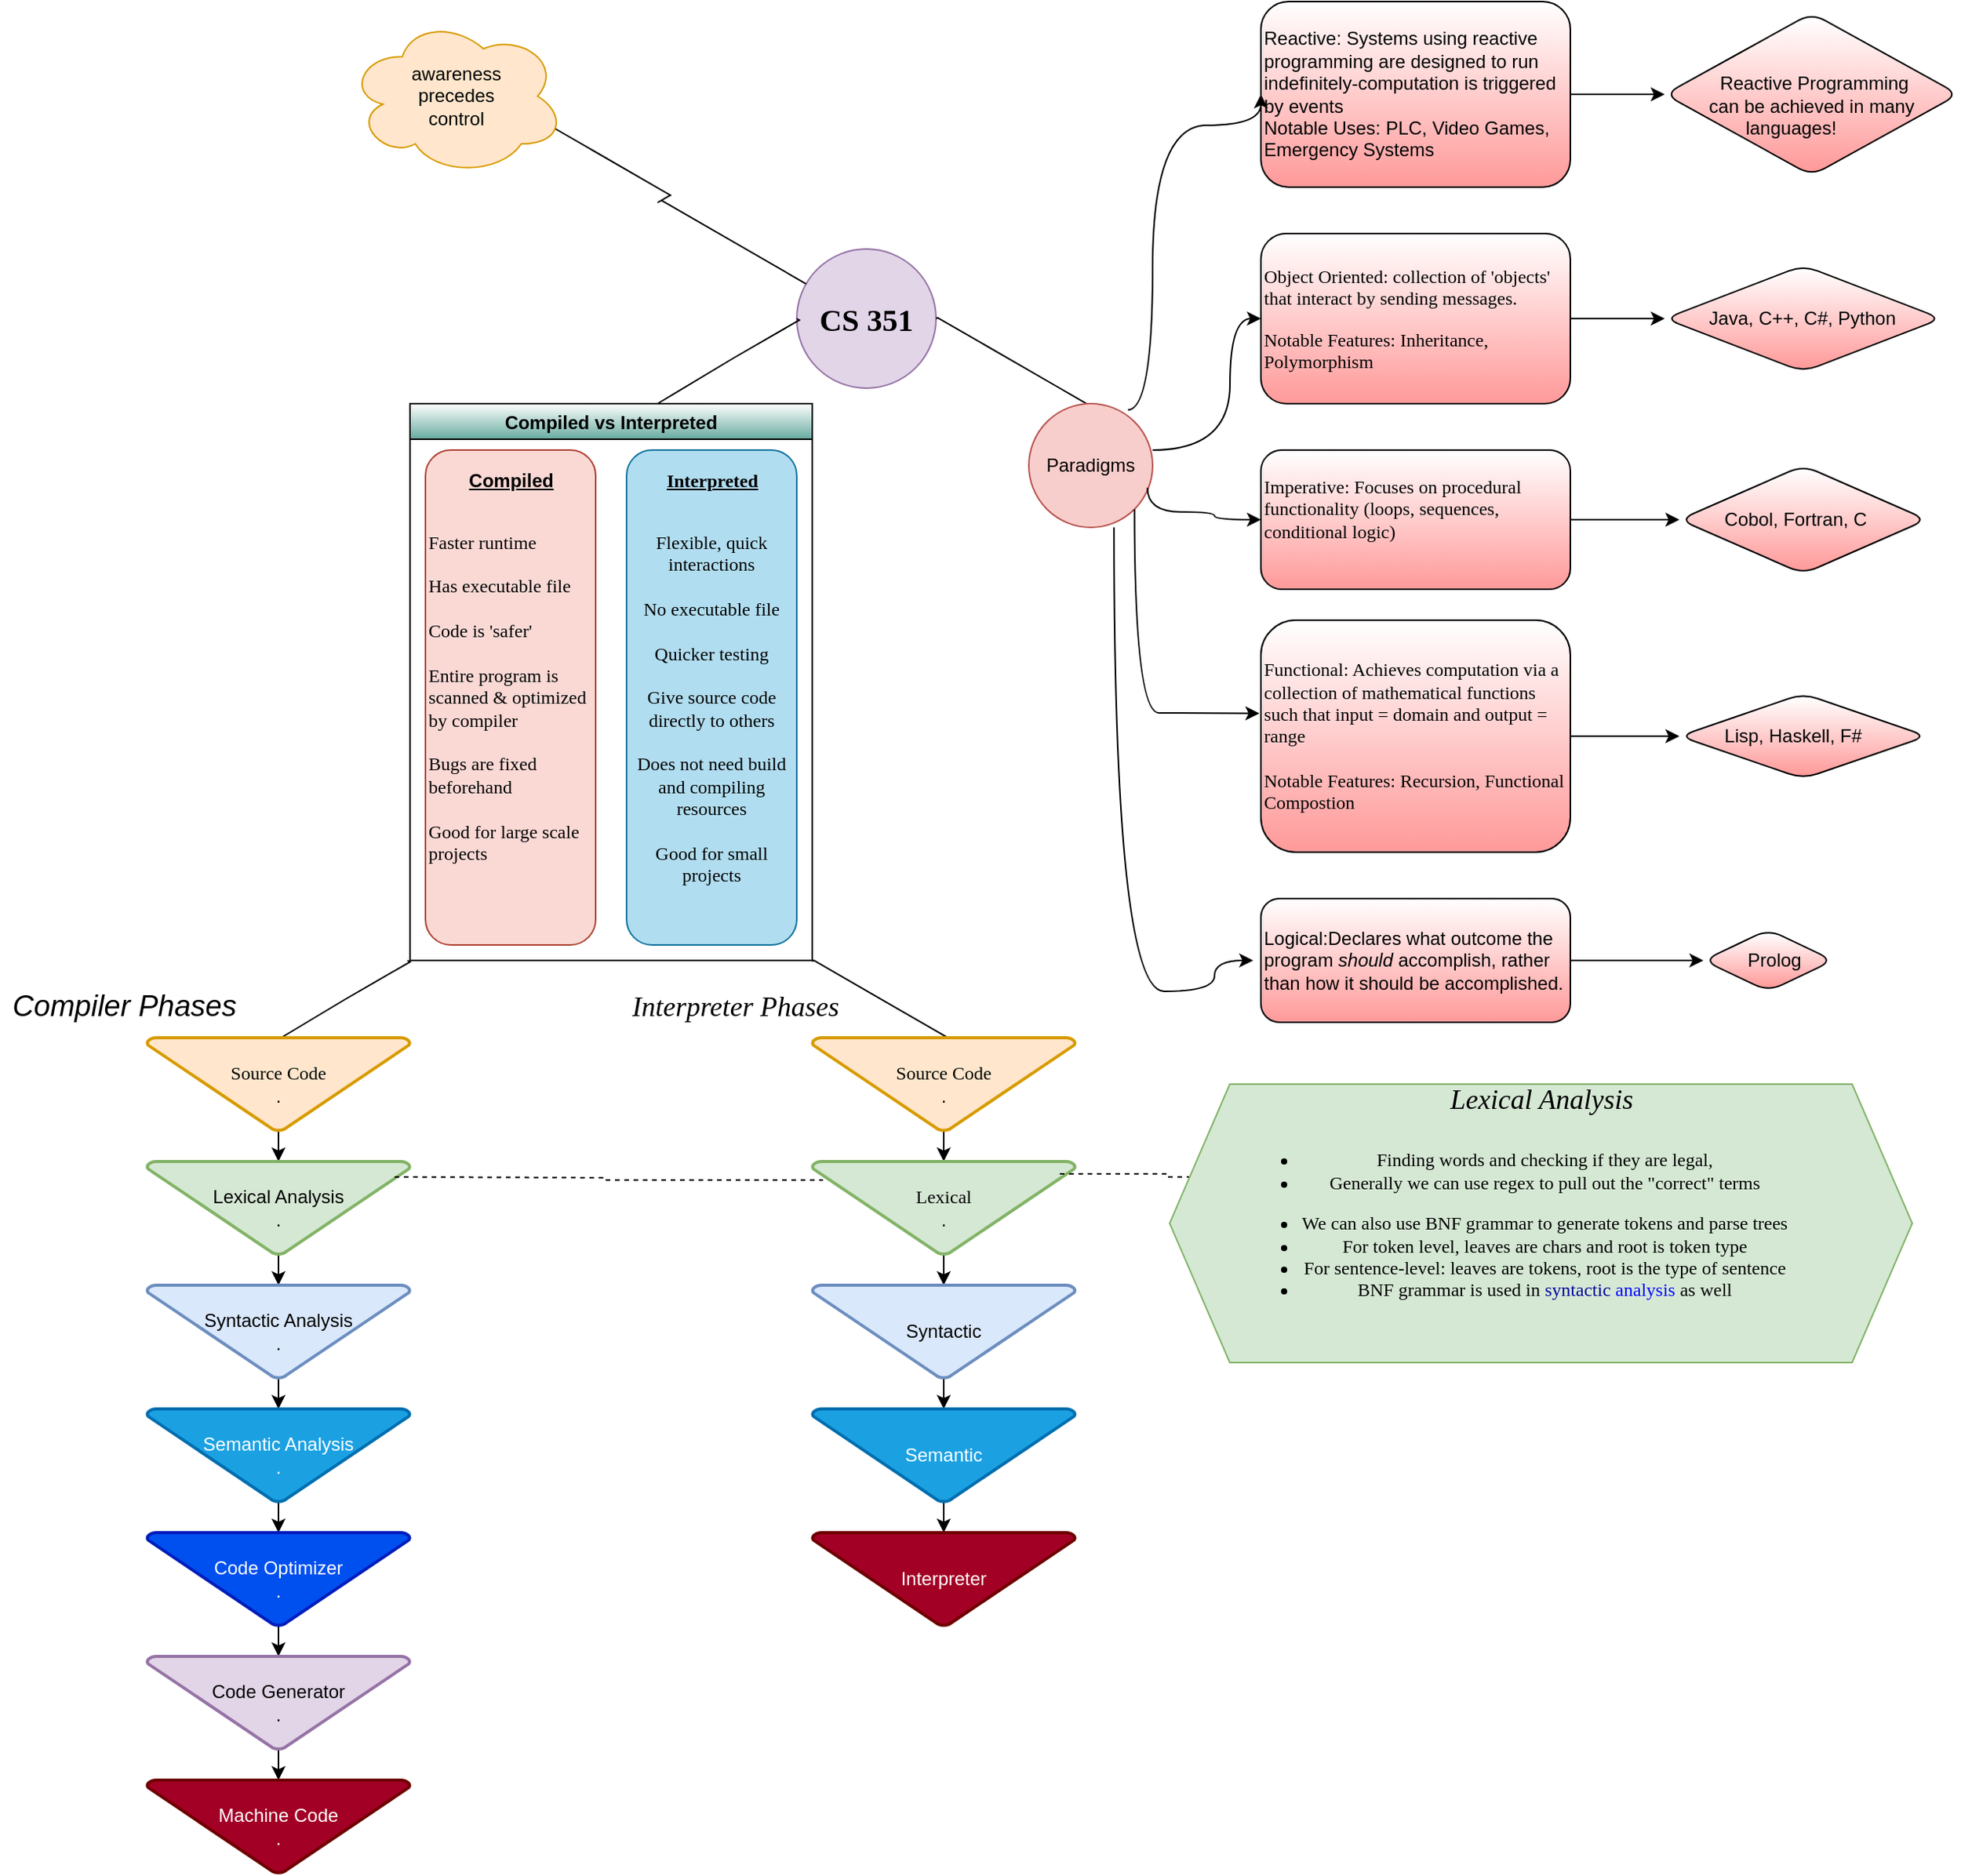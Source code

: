 <mxfile version="15.4.0" type="device"><diagram id="TP1EAcC7Js7XEslH4RAD" name="Page-1"><mxGraphModel dx="2523" dy="2018" grid="1" gridSize="10" guides="1" tooltips="1" connect="1" arrows="1" fold="1" page="1" pageScale="1" pageWidth="850" pageHeight="1100" math="0" shadow="0"><root><mxCell id="0"/><mxCell id="1" parent="0"/><mxCell id="St1mSzt6UjHZU76XyKb6-3" value="&lt;font style=&quot;font-size: 20px&quot;&gt;&lt;b&gt;&lt;font style=&quot;font-size: 20px&quot; face=&quot;Verdana&quot;&gt;CS 351&lt;br&gt;&lt;/font&gt;&lt;/b&gt;&lt;/font&gt;" style="ellipse;whiteSpace=wrap;html=1;aspect=fixed;fillColor=#e1d5e7;strokeColor=#9673a6;" vertex="1" parent="1"><mxGeometry x="380" width="90" height="90" as="geometry"/></mxCell><mxCell id="St1mSzt6UjHZU76XyKb6-9" value="" style="edgeStyle=isometricEdgeStyle;endArrow=none;html=1;elbow=vertical;rounded=0;entryX=0;entryY=0.5;entryDx=0;entryDy=0;" edge="1" parent="1" target="St1mSzt6UjHZU76XyKb6-3"><mxGeometry width="50" height="100" relative="1" as="geometry"><mxPoint x="290" y="100" as="sourcePoint"/><mxPoint x="393.8" y="70" as="targetPoint"/><Array as="points"><mxPoint x="340" y="70"/></Array></mxGeometry></mxCell><mxCell id="St1mSzt6UjHZU76XyKb6-10" value="" style="edgeStyle=isometricEdgeStyle;endArrow=none;html=1;rounded=0;entryX=1;entryY=0.5;entryDx=0;entryDy=0;" edge="1" parent="1" target="St1mSzt6UjHZU76XyKb6-3"><mxGeometry width="50" height="100" relative="1" as="geometry"><mxPoint x="570" y="100" as="sourcePoint"/><mxPoint x="545.8" y="100" as="targetPoint"/><Array as="points"><mxPoint x="550" y="90"/></Array></mxGeometry></mxCell><mxCell id="St1mSzt6UjHZU76XyKb6-12" value="Paradigms" style="ellipse;whiteSpace=wrap;html=1;aspect=fixed;fillColor=#f8cecc;strokeColor=#b85450;" vertex="1" parent="1"><mxGeometry x="530" y="100" width="80" height="80" as="geometry"/></mxCell><mxCell id="St1mSzt6UjHZU76XyKb6-14" value="" style="curved=1;endArrow=classic;html=1;rounded=0;edgeStyle=orthogonalEdgeStyle;entryX=0;entryY=0.5;entryDx=0;entryDy=0;" edge="1" parent="1" target="St1mSzt6UjHZU76XyKb6-15"><mxGeometry width="50" height="50" relative="1" as="geometry"><mxPoint x="610" y="130" as="sourcePoint"/><mxPoint x="680" y="80" as="targetPoint"/><Array as="points"><mxPoint x="660" y="130"/><mxPoint x="660" y="45"/></Array></mxGeometry></mxCell><mxCell id="St1mSzt6UjHZU76XyKb6-18" value="" style="edgeStyle=orthogonalEdgeStyle;rounded=0;orthogonalLoop=1;jettySize=auto;html=1;" edge="1" parent="1" source="St1mSzt6UjHZU76XyKb6-15" target="St1mSzt6UjHZU76XyKb6-17"><mxGeometry relative="1" as="geometry"/></mxCell><mxCell id="St1mSzt6UjHZU76XyKb6-15" value="&lt;p style=&quot;line-height: 120%&quot;&gt;&lt;font face=&quot;Verdana&quot;&gt;Object Oriented: collection of 'objects' that interact by sending messages. &lt;br&gt;&lt;/font&gt;&lt;/p&gt;&lt;p style=&quot;line-height: 120%&quot;&gt;&lt;font face=&quot;Verdana&quot;&gt;Notable Features: Inheritance, Polymorphism&lt;/font&gt;&lt;/p&gt;" style="rounded=1;whiteSpace=wrap;html=1;align=left;gradientDirection=south;gradientColor=#FF9999;" vertex="1" parent="1"><mxGeometry x="680" y="-10" width="200" height="110" as="geometry"/></mxCell><mxCell id="St1mSzt6UjHZU76XyKb6-21" value="" style="edgeStyle=orthogonalEdgeStyle;rounded=0;orthogonalLoop=1;jettySize=auto;html=1;" edge="1" parent="1" source="St1mSzt6UjHZU76XyKb6-16" target="St1mSzt6UjHZU76XyKb6-20"><mxGeometry relative="1" as="geometry"/></mxCell><mxCell id="St1mSzt6UjHZU76XyKb6-16" value="&lt;div&gt;&lt;font face=&quot;Verdana&quot;&gt;Imperative: Focuses on procedural functionality (loops, sequences, conditional logic)&lt;/font&gt;&lt;/div&gt;&lt;div&gt;&lt;br&gt;&lt;/div&gt;" style="rounded=1;whiteSpace=wrap;html=1;align=left;gradientDirection=south;gradientColor=#FF9999;" vertex="1" parent="1"><mxGeometry x="680" y="130" width="200" height="90" as="geometry"/></mxCell><mxCell id="St1mSzt6UjHZU76XyKb6-17" value="&lt;span style=&quot;white-space: pre&quot;&gt;&#9;&lt;/span&gt;Java, C++, C#, Python" style="rhombus;whiteSpace=wrap;html=1;rounded=1;align=left;gradientColor=#FF9999;gradientDirection=south;" vertex="1" parent="1"><mxGeometry x="941" y="10.63" width="179" height="68.75" as="geometry"/></mxCell><mxCell id="St1mSzt6UjHZU76XyKb6-20" value="&lt;span style=&quot;white-space: pre&quot;&gt;&#9;&lt;/span&gt;Cobol, Fortran, C" style="rhombus;whiteSpace=wrap;html=1;rounded=1;align=left;gradientColor=#FF9999;gradientDirection=south;" vertex="1" parent="1"><mxGeometry x="950.5" y="140" width="160" height="70" as="geometry"/></mxCell><mxCell id="St1mSzt6UjHZU76XyKb6-22" value="" style="curved=1;endArrow=classic;html=1;rounded=0;edgeStyle=orthogonalEdgeStyle;entryX=0;entryY=0.5;entryDx=0;entryDy=0;exitX=0.958;exitY=0.679;exitDx=0;exitDy=0;exitPerimeter=0;" edge="1" parent="1" source="St1mSzt6UjHZU76XyKb6-12" target="St1mSzt6UjHZU76XyKb6-16"><mxGeometry width="50" height="50" relative="1" as="geometry"><mxPoint x="610" y="160" as="sourcePoint"/><mxPoint x="660" y="230" as="targetPoint"/><Array as="points"><mxPoint x="607" y="170"/><mxPoint x="650" y="170"/><mxPoint x="650" y="175"/></Array></mxGeometry></mxCell><mxCell id="St1mSzt6UjHZU76XyKb6-26" value="" style="edgeStyle=orthogonalEdgeStyle;rounded=0;orthogonalLoop=1;jettySize=auto;html=1;" edge="1" parent="1" source="St1mSzt6UjHZU76XyKb6-23" target="St1mSzt6UjHZU76XyKb6-25"><mxGeometry relative="1" as="geometry"/></mxCell><mxCell id="St1mSzt6UjHZU76XyKb6-23" value="&lt;div&gt;&lt;font face=&quot;Verdana&quot;&gt;Functional: Achieves computation via a collection of mathematical functions such that input = domain and output = range&lt;/font&gt;&lt;/div&gt;&lt;div&gt;&lt;font face=&quot;Verdana&quot;&gt;&lt;br&gt;&lt;/font&gt;&lt;/div&gt;&lt;div&gt;&lt;font face=&quot;Verdana&quot;&gt;Notable Features: Recursion, Functional Compostion&lt;/font&gt;&lt;br&gt;&lt;/div&gt;" style="rounded=1;whiteSpace=wrap;html=1;align=left;gradientDirection=south;gradientColor=#FF9999;" vertex="1" parent="1"><mxGeometry x="680" y="240" width="200" height="150" as="geometry"/></mxCell><mxCell id="St1mSzt6UjHZU76XyKb6-24" value="" style="curved=1;endArrow=classic;html=1;rounded=0;edgeStyle=orthogonalEdgeStyle;exitX=1;exitY=1;exitDx=0;exitDy=0;entryX=-0.005;entryY=0.402;entryDx=0;entryDy=0;entryPerimeter=0;" edge="1" parent="1" source="St1mSzt6UjHZU76XyKb6-12" target="St1mSzt6UjHZU76XyKb6-23"><mxGeometry width="50" height="50" relative="1" as="geometry"><mxPoint x="580" y="300" as="sourcePoint"/><mxPoint x="630" y="250" as="targetPoint"/><Array as="points"><mxPoint x="598" y="300"/><mxPoint x="630" y="300"/></Array></mxGeometry></mxCell><mxCell id="St1mSzt6UjHZU76XyKb6-25" value="&lt;span style=&quot;white-space: pre&quot;&gt;&#9;&lt;/span&gt;Lisp, Haskell, F#" style="rhombus;whiteSpace=wrap;html=1;rounded=1;align=left;gradientColor=#FF9999;gradientDirection=south;" vertex="1" parent="1"><mxGeometry x="950.5" y="287.5" width="160" height="55" as="geometry"/></mxCell><mxCell id="St1mSzt6UjHZU76XyKb6-31" value="" style="edgeStyle=orthogonalEdgeStyle;rounded=0;orthogonalLoop=1;jettySize=auto;html=1;" edge="1" parent="1" source="St1mSzt6UjHZU76XyKb6-27" target="St1mSzt6UjHZU76XyKb6-30"><mxGeometry relative="1" as="geometry"/></mxCell><mxCell id="St1mSzt6UjHZU76XyKb6-27" value="&lt;div&gt;Reactive: Systems using reactive programming are designed to run indefinitely-computation is triggered by events &lt;br&gt;&lt;/div&gt;&lt;div&gt;Notable Uses: PLC, Video Games, Emergency Systems&lt;br&gt;&lt;/div&gt;" style="rounded=1;whiteSpace=wrap;html=1;align=left;gradientDirection=south;gradientColor=#FF9999;" vertex="1" parent="1"><mxGeometry x="680" y="-160" width="200" height="120" as="geometry"/></mxCell><mxCell id="St1mSzt6UjHZU76XyKb6-28" value="" style="curved=1;endArrow=classic;html=1;rounded=0;edgeStyle=orthogonalEdgeStyle;entryX=0;entryY=0.5;entryDx=0;entryDy=0;exitX=0.8;exitY=0.05;exitDx=0;exitDy=0;exitPerimeter=0;" edge="1" parent="1" source="St1mSzt6UjHZU76XyKb6-12" target="St1mSzt6UjHZU76XyKb6-27"><mxGeometry width="50" height="50" relative="1" as="geometry"><mxPoint x="610" y="90" as="sourcePoint"/><mxPoint x="640" y="-50" as="targetPoint"/><Array as="points"><mxPoint x="610" y="104"/><mxPoint x="610" y="-80"/><mxPoint x="680" y="-80"/></Array></mxGeometry></mxCell><mxCell id="St1mSzt6UjHZU76XyKb6-30" value="&lt;div align=&quot;center&quot;&gt;&lt;span style=&quot;white-space: pre&quot;&gt;&#9;&lt;/span&gt;&lt;/div&gt;&lt;div align=&quot;center&quot;&gt;&lt;span style=&quot;white-space: pre&quot;&gt;&#9;&lt;/span&gt;&amp;nbsp;&lt;span style=&quot;white-space: pre&quot;&gt;&lt;/span&gt;Reactive Programming &lt;br&gt;&lt;/div&gt;&lt;div align=&quot;center&quot;&gt;&lt;span style=&quot;white-space: pre&quot;&gt;&#9;&lt;/span&gt;can be achieved in many &lt;br&gt;&lt;/div&gt;&lt;div align=&quot;center&quot;&gt;languages!&lt;/div&gt;" style="rhombus;whiteSpace=wrap;html=1;rounded=1;align=left;gradientColor=#FF9999;gradientDirection=south;" vertex="1" parent="1"><mxGeometry x="941" y="-152.5" width="190" height="105" as="geometry"/></mxCell><mxCell id="St1mSzt6UjHZU76XyKb6-35" value="" style="edgeStyle=orthogonalEdgeStyle;rounded=0;orthogonalLoop=1;jettySize=auto;html=1;" edge="1" parent="1" source="St1mSzt6UjHZU76XyKb6-32" target="St1mSzt6UjHZU76XyKb6-34"><mxGeometry relative="1" as="geometry"/></mxCell><mxCell id="St1mSzt6UjHZU76XyKb6-32" value="Logical:Declares what outcome the program &lt;i&gt;should&lt;/i&gt; accomplish, rather than how it should be accomplished. " style="rounded=1;whiteSpace=wrap;html=1;align=left;gradientDirection=south;gradientColor=#FF9999;" vertex="1" parent="1"><mxGeometry x="680" y="420" width="200" height="80" as="geometry"/></mxCell><mxCell id="St1mSzt6UjHZU76XyKb6-33" value="" style="curved=1;endArrow=classic;html=1;rounded=0;edgeStyle=orthogonalEdgeStyle;exitX=0.688;exitY=1;exitDx=0;exitDy=0;exitPerimeter=0;" edge="1" parent="1" source="St1mSzt6UjHZU76XyKb6-12"><mxGeometry width="50" height="50" relative="1" as="geometry"><mxPoint x="600" y="480" as="sourcePoint"/><mxPoint x="675" y="460" as="targetPoint"/><Array as="points"><mxPoint x="585" y="480"/><mxPoint x="650" y="480"/><mxPoint x="650" y="460"/></Array></mxGeometry></mxCell><mxCell id="St1mSzt6UjHZU76XyKb6-34" value="&lt;span style=&quot;white-space: pre&quot;&gt;&#9;&lt;/span&gt;Prolog" style="rhombus;whiteSpace=wrap;html=1;rounded=1;align=left;gradientColor=#FF9999;gradientDirection=south;" vertex="1" parent="1"><mxGeometry x="966" y="440" width="84" height="40" as="geometry"/></mxCell><mxCell id="St1mSzt6UjHZU76XyKb6-37" value="Compiled vs Interpreted" style="swimlane;gradientDirection=south;gradientColor=#67AB9F;" vertex="1" parent="1"><mxGeometry x="130" y="100" width="260" height="360" as="geometry"/></mxCell><mxCell id="St1mSzt6UjHZU76XyKb6-38" value="&lt;div align=&quot;left&quot;&gt;&lt;font face=&quot;Verdana&quot;&gt;Faster runtime&lt;/font&gt;&lt;/div&gt;&lt;div align=&quot;left&quot;&gt;&lt;font face=&quot;Verdana&quot;&gt;&lt;br&gt;&lt;/font&gt;&lt;/div&gt;&lt;div align=&quot;left&quot;&gt;&lt;font face=&quot;Verdana&quot;&gt;Has executable file&lt;/font&gt;&lt;/div&gt;&lt;div align=&quot;left&quot;&gt;&lt;font face=&quot;Verdana&quot;&gt;&lt;br&gt;&lt;/font&gt;&lt;/div&gt;&lt;div align=&quot;left&quot;&gt;&lt;font face=&quot;Verdana&quot;&gt;Code is 'safer'&lt;/font&gt;&lt;/div&gt;&lt;div align=&quot;left&quot;&gt;&lt;font face=&quot;Verdana&quot;&gt;&lt;br&gt;&lt;/font&gt;&lt;/div&gt;&lt;div align=&quot;left&quot;&gt;&lt;font face=&quot;Verdana&quot;&gt;Entire program is scanned &amp;amp; optimized by compiler &lt;br&gt;&lt;/font&gt;&lt;/div&gt;&lt;div align=&quot;left&quot;&gt;&lt;font face=&quot;Verdana&quot;&gt;&lt;br&gt;&lt;/font&gt;&lt;/div&gt;&lt;div align=&quot;left&quot;&gt;&lt;font face=&quot;Verdana&quot;&gt;Bugs are fixed beforehand&lt;/font&gt;&lt;/div&gt;&lt;div align=&quot;left&quot;&gt;&lt;font face=&quot;Verdana&quot;&gt;&lt;br&gt;&lt;/font&gt;&lt;/div&gt;&lt;div align=&quot;left&quot;&gt;&lt;font face=&quot;Verdana&quot;&gt;Good for large scale projects&lt;br&gt;&lt;/font&gt;&lt;/div&gt;" style="rounded=1;whiteSpace=wrap;html=1;gradientDirection=south;align=left;fillColor=#fad9d5;strokeColor=#ae4132;" vertex="1" parent="St1mSzt6UjHZU76XyKb6-37"><mxGeometry x="10" y="30" width="110" height="320" as="geometry"/></mxCell><mxCell id="St1mSzt6UjHZU76XyKb6-39" value="&lt;div&gt;&lt;font face=&quot;Verdana&quot;&gt;&lt;br&gt;&lt;/font&gt;&lt;/div&gt;&lt;div&gt;&lt;font face=&quot;Verdana&quot;&gt;Flexible, quick interactions&lt;/font&gt;&lt;/div&gt;&lt;div&gt;&lt;font face=&quot;Verdana&quot;&gt;&lt;br&gt;&lt;/font&gt;&lt;/div&gt;&lt;div&gt;&lt;font face=&quot;Verdana&quot;&gt;No executable file&lt;/font&gt;&lt;/div&gt;&lt;div&gt;&lt;font face=&quot;Verdana&quot;&gt;&lt;br&gt;&lt;/font&gt;&lt;/div&gt;&lt;div&gt;&lt;font face=&quot;Verdana&quot;&gt;Quicker testing&lt;/font&gt;&lt;/div&gt;&lt;div&gt;&lt;font face=&quot;Verdana&quot;&gt;&lt;br&gt;&lt;/font&gt;&lt;/div&gt;&lt;div&gt;&lt;font face=&quot;Verdana&quot;&gt;Give source code directly to others&lt;/font&gt;&lt;/div&gt;&lt;div&gt;&lt;font face=&quot;Verdana&quot;&gt;&lt;br&gt;&lt;/font&gt;&lt;/div&gt;&lt;div&gt;&lt;font face=&quot;Verdana&quot;&gt;Does not need build and compiling resources&lt;/font&gt;&lt;/div&gt;&lt;div&gt;&lt;font face=&quot;Verdana&quot;&gt;&lt;br&gt;&lt;/font&gt;&lt;/div&gt;&lt;div&gt;&lt;font face=&quot;Verdana&quot;&gt;Good for small projects&lt;br&gt;&lt;/font&gt;&lt;/div&gt;" style="rounded=1;whiteSpace=wrap;html=1;gradientDirection=south;fillColor=#b1ddf0;strokeColor=#10739e;" vertex="1" parent="St1mSzt6UjHZU76XyKb6-37"><mxGeometry x="140" y="30" width="110" height="320" as="geometry"/></mxCell><mxCell id="St1mSzt6UjHZU76XyKb6-40" value="&lt;u&gt;&lt;b&gt;Compiled &lt;/b&gt;&lt;/u&gt;" style="text;html=1;align=center;verticalAlign=middle;resizable=0;points=[];autosize=1;strokeColor=none;fillColor=none;" vertex="1" parent="St1mSzt6UjHZU76XyKb6-37"><mxGeometry x="30" y="40" width="70" height="20" as="geometry"/></mxCell><mxCell id="St1mSzt6UjHZU76XyKb6-41" value="&lt;font face=&quot;Verdana&quot;&gt;&lt;u&gt;&lt;b&gt;Interpreted&lt;/b&gt;&lt;/u&gt;&lt;/font&gt;" style="text;html=1;align=center;verticalAlign=middle;resizable=0;points=[];autosize=1;strokeColor=none;fillColor=none;" vertex="1" parent="St1mSzt6UjHZU76XyKb6-37"><mxGeometry x="150" y="40" width="90" height="20" as="geometry"/></mxCell><mxCell id="St1mSzt6UjHZU76XyKb6-42" value="" style="edgeStyle=isometricEdgeStyle;endArrow=none;html=1;elbow=vertical;rounded=0;entryX=0;entryY=0.5;entryDx=0;entryDy=0;" edge="1" parent="1"><mxGeometry width="50" height="100" relative="1" as="geometry"><mxPoint x="38.35" y="515" as="sourcePoint"/><mxPoint x="128.35" y="460" as="targetPoint"/><Array as="points"><mxPoint x="88.35" y="485"/></Array></mxGeometry></mxCell><mxCell id="St1mSzt6UjHZU76XyKb6-43" value="" style="edgeStyle=isometricEdgeStyle;endArrow=none;html=1;rounded=0;entryX=1;entryY=0.5;entryDx=0;entryDy=0;" edge="1" parent="1"><mxGeometry width="50" height="100" relative="1" as="geometry"><mxPoint x="490" y="515.59" as="sourcePoint"/><mxPoint x="390.0" y="460.59" as="targetPoint"/><Array as="points"><mxPoint x="470" y="505.59"/></Array></mxGeometry></mxCell><mxCell id="St1mSzt6UjHZU76XyKb6-59" value="" style="edgeStyle=orthogonalEdgeStyle;rounded=0;orthogonalLoop=1;jettySize=auto;html=1;" edge="1" parent="1" source="St1mSzt6UjHZU76XyKb6-57" target="St1mSzt6UjHZU76XyKb6-58"><mxGeometry relative="1" as="geometry"/></mxCell><mxCell id="St1mSzt6UjHZU76XyKb6-57" value="&lt;div&gt;&lt;font face=&quot;Verdana&quot;&gt;Source Code&lt;/font&gt;&lt;/div&gt;&lt;div&gt;.&lt;br&gt;&lt;/div&gt;" style="strokeWidth=2;html=1;shape=mxgraph.flowchart.merge_or_storage;whiteSpace=wrap;gradientDirection=south;fillColor=#ffe6cc;strokeColor=#d79b00;" vertex="1" parent="1"><mxGeometry x="-40" y="510" width="170" height="60" as="geometry"/></mxCell><mxCell id="St1mSzt6UjHZU76XyKb6-61" value="" style="edgeStyle=orthogonalEdgeStyle;rounded=0;orthogonalLoop=1;jettySize=auto;html=1;" edge="1" parent="1" source="St1mSzt6UjHZU76XyKb6-58" target="St1mSzt6UjHZU76XyKb6-60"><mxGeometry relative="1" as="geometry"/></mxCell><mxCell id="St1mSzt6UjHZU76XyKb6-58" value="&lt;div&gt;Lexical Analysis&lt;/div&gt;&lt;div&gt;.&lt;br&gt;&lt;/div&gt;" style="strokeWidth=2;html=1;shape=mxgraph.flowchart.merge_or_storage;whiteSpace=wrap;gradientDirection=south;fillColor=#d5e8d4;strokeColor=#82b366;" vertex="1" parent="1"><mxGeometry x="-40" y="590" width="170" height="60" as="geometry"/></mxCell><mxCell id="St1mSzt6UjHZU76XyKb6-63" value="" style="edgeStyle=orthogonalEdgeStyle;rounded=0;orthogonalLoop=1;jettySize=auto;html=1;" edge="1" parent="1" source="St1mSzt6UjHZU76XyKb6-60" target="St1mSzt6UjHZU76XyKb6-62"><mxGeometry relative="1" as="geometry"/></mxCell><mxCell id="St1mSzt6UjHZU76XyKb6-60" value="&lt;div&gt;Syntactic Analysis&lt;/div&gt;&lt;div&gt;.&lt;br&gt;&lt;/div&gt;" style="strokeWidth=2;html=1;shape=mxgraph.flowchart.merge_or_storage;whiteSpace=wrap;gradientDirection=south;fillColor=#dae8fc;strokeColor=#6c8ebf;" vertex="1" parent="1"><mxGeometry x="-40" y="670" width="170" height="60" as="geometry"/></mxCell><mxCell id="St1mSzt6UjHZU76XyKb6-65" value="" style="edgeStyle=orthogonalEdgeStyle;rounded=0;orthogonalLoop=1;jettySize=auto;html=1;" edge="1" parent="1" source="St1mSzt6UjHZU76XyKb6-62" target="St1mSzt6UjHZU76XyKb6-64"><mxGeometry relative="1" as="geometry"/></mxCell><mxCell id="St1mSzt6UjHZU76XyKb6-62" value="&lt;div&gt;Semantic Analysis&lt;/div&gt;&lt;div&gt;.&lt;br&gt;&lt;/div&gt;" style="strokeWidth=2;html=1;shape=mxgraph.flowchart.merge_or_storage;whiteSpace=wrap;gradientDirection=south;fillColor=#1ba1e2;strokeColor=#006EAF;fontColor=#ffffff;" vertex="1" parent="1"><mxGeometry x="-40" y="750" width="170" height="60" as="geometry"/></mxCell><mxCell id="St1mSzt6UjHZU76XyKb6-67" value="" style="edgeStyle=orthogonalEdgeStyle;rounded=0;orthogonalLoop=1;jettySize=auto;html=1;" edge="1" parent="1" source="St1mSzt6UjHZU76XyKb6-64" target="St1mSzt6UjHZU76XyKb6-66"><mxGeometry relative="1" as="geometry"/></mxCell><mxCell id="St1mSzt6UjHZU76XyKb6-64" value="&lt;div&gt;Code Optimizer&lt;/div&gt;&lt;div&gt;.&lt;br&gt;&lt;/div&gt;" style="strokeWidth=2;html=1;shape=mxgraph.flowchart.merge_or_storage;whiteSpace=wrap;gradientDirection=south;fillColor=#0050ef;strokeColor=#001DBC;fontColor=#ffffff;" vertex="1" parent="1"><mxGeometry x="-40" y="830" width="170" height="60" as="geometry"/></mxCell><mxCell id="St1mSzt6UjHZU76XyKb6-69" value="" style="edgeStyle=orthogonalEdgeStyle;rounded=0;orthogonalLoop=1;jettySize=auto;html=1;" edge="1" parent="1" source="St1mSzt6UjHZU76XyKb6-66" target="St1mSzt6UjHZU76XyKb6-68"><mxGeometry relative="1" as="geometry"/></mxCell><mxCell id="St1mSzt6UjHZU76XyKb6-66" value="&lt;div&gt;Code Generator&lt;/div&gt;&lt;div&gt;.&lt;br&gt;&lt;/div&gt;" style="strokeWidth=2;html=1;shape=mxgraph.flowchart.merge_or_storage;whiteSpace=wrap;gradientDirection=south;fillColor=#e1d5e7;strokeColor=#9673a6;" vertex="1" parent="1"><mxGeometry x="-40" y="910" width="170" height="60" as="geometry"/></mxCell><mxCell id="St1mSzt6UjHZU76XyKb6-68" value="&lt;div&gt;Machine Code&lt;/div&gt;&lt;div&gt;.&lt;br&gt;&lt;/div&gt;" style="strokeWidth=2;html=1;shape=mxgraph.flowchart.merge_or_storage;whiteSpace=wrap;gradientDirection=south;fillColor=#a20025;strokeColor=#6F0000;fontColor=#ffffff;" vertex="1" parent="1"><mxGeometry x="-40" y="990" width="170" height="60" as="geometry"/></mxCell><mxCell id="St1mSzt6UjHZU76XyKb6-70" value="&lt;i&gt;&lt;font style=&quot;font-size: 19px&quot;&gt;Compiler Phases&lt;/font&gt;&lt;/i&gt;" style="text;html=1;align=center;verticalAlign=middle;resizable=0;points=[];autosize=1;strokeColor=none;fillColor=none;" vertex="1" parent="1"><mxGeometry x="-135" y="480" width="160" height="20" as="geometry"/></mxCell><mxCell id="St1mSzt6UjHZU76XyKb6-73" value="" style="edgeStyle=orthogonalEdgeStyle;rounded=0;orthogonalLoop=1;jettySize=auto;html=1;" edge="1" parent="1" source="St1mSzt6UjHZU76XyKb6-71" target="St1mSzt6UjHZU76XyKb6-72"><mxGeometry relative="1" as="geometry"/></mxCell><mxCell id="St1mSzt6UjHZU76XyKb6-71" value="&lt;div&gt;&lt;font face=&quot;Verdana&quot;&gt;Source Code&lt;/font&gt;&lt;/div&gt;&lt;div&gt;.&lt;br&gt;&lt;/div&gt;" style="strokeWidth=2;html=1;shape=mxgraph.flowchart.merge_or_storage;whiteSpace=wrap;gradientDirection=south;fillColor=#ffe6cc;strokeColor=#d79b00;" vertex="1" parent="1"><mxGeometry x="390" y="510" width="170" height="60" as="geometry"/></mxCell><mxCell id="St1mSzt6UjHZU76XyKb6-75" value="" style="edgeStyle=orthogonalEdgeStyle;rounded=0;orthogonalLoop=1;jettySize=auto;html=1;" edge="1" parent="1" source="St1mSzt6UjHZU76XyKb6-72" target="St1mSzt6UjHZU76XyKb6-74"><mxGeometry relative="1" as="geometry"/></mxCell><mxCell id="St1mSzt6UjHZU76XyKb6-72" value="&lt;div&gt;&lt;font face=&quot;Verdana&quot;&gt;Lexical&lt;br&gt;&lt;/font&gt;&lt;/div&gt;&lt;div&gt;.&lt;br&gt;&lt;/div&gt;" style="strokeWidth=2;html=1;shape=mxgraph.flowchart.merge_or_storage;whiteSpace=wrap;gradientDirection=south;fillColor=#d5e8d4;strokeColor=#82b366;" vertex="1" parent="1"><mxGeometry x="390" y="590" width="170" height="60" as="geometry"/></mxCell><mxCell id="St1mSzt6UjHZU76XyKb6-77" value="" style="edgeStyle=orthogonalEdgeStyle;rounded=0;orthogonalLoop=1;jettySize=auto;html=1;" edge="1" parent="1" source="St1mSzt6UjHZU76XyKb6-74" target="St1mSzt6UjHZU76XyKb6-76"><mxGeometry relative="1" as="geometry"/></mxCell><mxCell id="St1mSzt6UjHZU76XyKb6-74" value="Syntactic" style="strokeWidth=2;html=1;shape=mxgraph.flowchart.merge_or_storage;whiteSpace=wrap;gradientDirection=south;fillColor=#dae8fc;strokeColor=#6c8ebf;" vertex="1" parent="1"><mxGeometry x="390" y="670" width="170" height="60" as="geometry"/></mxCell><mxCell id="St1mSzt6UjHZU76XyKb6-79" value="" style="edgeStyle=orthogonalEdgeStyle;rounded=0;orthogonalLoop=1;jettySize=auto;html=1;" edge="1" parent="1" source="St1mSzt6UjHZU76XyKb6-76" target="St1mSzt6UjHZU76XyKb6-78"><mxGeometry relative="1" as="geometry"/></mxCell><mxCell id="St1mSzt6UjHZU76XyKb6-76" value="Semantic" style="strokeWidth=2;html=1;shape=mxgraph.flowchart.merge_or_storage;whiteSpace=wrap;gradientDirection=south;fillColor=#1ba1e2;strokeColor=#006EAF;fontColor=#ffffff;" vertex="1" parent="1"><mxGeometry x="390" y="750" width="170" height="60" as="geometry"/></mxCell><mxCell id="St1mSzt6UjHZU76XyKb6-78" value="Interpreter" style="strokeWidth=2;html=1;shape=mxgraph.flowchart.merge_or_storage;whiteSpace=wrap;gradientDirection=south;fillColor=#a20025;strokeColor=#6F0000;fontColor=#ffffff;" vertex="1" parent="1"><mxGeometry x="390" y="830" width="170" height="60" as="geometry"/></mxCell><mxCell id="St1mSzt6UjHZU76XyKb6-80" value="&lt;i&gt;&lt;font style=&quot;font-size: 18px&quot; face=&quot;Verdana&quot;&gt;Interpreter Phases&lt;br&gt;&lt;/font&gt;&lt;/i&gt;" style="text;html=1;align=center;verticalAlign=middle;resizable=0;points=[];autosize=1;strokeColor=none;fillColor=none;" vertex="1" parent="1"><mxGeometry x="250" y="480" width="180" height="20" as="geometry"/></mxCell><mxCell id="St1mSzt6UjHZU76XyKb6-81" value="" style="edgeStyle=isometricEdgeStyle;endArrow=none;html=1;elbow=vertical;rounded=0;" edge="1" parent="1" target="St1mSzt6UjHZU76XyKb6-3"><mxGeometry width="50" height="100" relative="1" as="geometry"><mxPoint x="220" y="-80" as="sourcePoint"/><mxPoint x="370.98" y="-70" as="targetPoint"/><Array as="points"><mxPoint x="290" y="-30"/></Array></mxGeometry></mxCell><mxCell id="St1mSzt6UjHZU76XyKb6-86" value="&lt;div&gt;awareness&lt;/div&gt;&lt;div&gt; precedes &lt;br&gt;&lt;/div&gt;&lt;div&gt;control&lt;/div&gt;" style="ellipse;shape=cloud;whiteSpace=wrap;html=1;gradientDirection=south;fillColor=#ffe6cc;strokeColor=#d79b00;" vertex="1" parent="1"><mxGeometry x="90" y="-150" width="140" height="102.5" as="geometry"/></mxCell><mxCell id="St1mSzt6UjHZU76XyKb6-91" value="" style="endArrow=none;dashed=1;html=1;rounded=0;edgeStyle=orthogonalEdgeStyle;entryX=0.041;entryY=0.2;entryDx=0;entryDy=0;entryPerimeter=0;" edge="1" parent="1" target="St1mSzt6UjHZU76XyKb6-72"><mxGeometry width="50" height="50" relative="1" as="geometry"><mxPoint x="120" y="600" as="sourcePoint"/><mxPoint x="650" y="590" as="targetPoint"/></mxGeometry></mxCell><mxCell id="St1mSzt6UjHZU76XyKb6-93" value="" style="endArrow=none;dashed=1;html=1;rounded=0;edgeStyle=orthogonalEdgeStyle;entryX=0.135;entryY=0.259;entryDx=0;entryDy=0;entryPerimeter=0;" edge="1" parent="1" target="St1mSzt6UjHZU76XyKb6-94"><mxGeometry width="50" height="50" relative="1" as="geometry"><mxPoint x="550" y="598" as="sourcePoint"/><mxPoint x="650" y="600" as="targetPoint"/><Array as="points"><mxPoint x="620" y="598"/><mxPoint x="620" y="600"/></Array></mxGeometry></mxCell><mxCell id="St1mSzt6UjHZU76XyKb6-94" value="" style="verticalLabelPosition=bottom;verticalAlign=top;html=1;shape=hexagon;perimeter=hexagonPerimeter2;arcSize=6;size=0.081;gradientDirection=south;fillColor=#d5e8d4;strokeColor=#82b366;" vertex="1" parent="1"><mxGeometry x="621" y="540" width="480" height="180" as="geometry"/></mxCell><mxCell id="St1mSzt6UjHZU76XyKb6-97" value="&lt;i&gt;&lt;font style=&quot;font-size: 18px&quot; face=&quot;Verdana&quot;&gt;Lexical Analysis &lt;br&gt;&lt;/font&gt;&lt;/i&gt;" style="text;html=1;align=center;verticalAlign=middle;resizable=0;points=[];autosize=1;strokeColor=none;fillColor=none;" vertex="1" parent="1"><mxGeometry x="781" y="540" width="160" height="20" as="geometry"/></mxCell><mxCell id="St1mSzt6UjHZU76XyKb6-98" value="&lt;div style=&quot;line-height: 120%&quot;&gt;&lt;ul&gt;&lt;li&gt;&lt;font face=&quot;Verdana&quot;&gt;Finding words and checking if they are&lt;/font&gt;&lt;font face=&quot;Verdana&quot;&gt; legal, &lt;br&gt;&lt;/font&gt;&lt;/li&gt;&lt;li&gt;&lt;font face=&quot;Verdana&quot;&gt;Generally we can use regex to pull out the &lt;/font&gt;&lt;font face=&quot;Verdana&quot;&gt;&quot;correct&quot; terms&lt;/font&gt;&lt;/li&gt;&lt;/ul&gt;&lt;ul&gt;&lt;li&gt;&lt;font face=&quot;Verdana&quot;&gt;We can&lt;/font&gt;&lt;font face=&quot;Verdana&quot;&gt; also use BNF grammar to generate tokens and parse trees&lt;/font&gt;&lt;/li&gt;&lt;li&gt;&lt;font face=&quot;Verdana&quot;&gt;For token level, leaves are chars and root is token type&lt;/font&gt;&lt;/li&gt;&lt;li&gt;&lt;font face=&quot;Verdana&quot;&gt;For sentence-level: leaves are tokens, root is the type of sentence &lt;br&gt;&lt;/font&gt;&lt;/li&gt;&lt;li&gt;&lt;font face=&quot;Verdana&quot;&gt;BNF grammar is used in &lt;font color=&quot;#000099&quot;&gt;syntactic &lt;/font&gt;&lt;font color=&quot;#0000FF&quot;&gt;analysis &lt;/font&gt;as well&lt;br&gt;&lt;/font&gt;&lt;/li&gt;&lt;/ul&gt;&lt;/div&gt;" style="text;html=1;align=center;verticalAlign=middle;resizable=0;points=[];autosize=1;strokeColor=none;fillColor=none;" vertex="1" parent="1"><mxGeometry x="603" y="566" width="480" height="130" as="geometry"/></mxCell></root></mxGraphModel></diagram></mxfile>